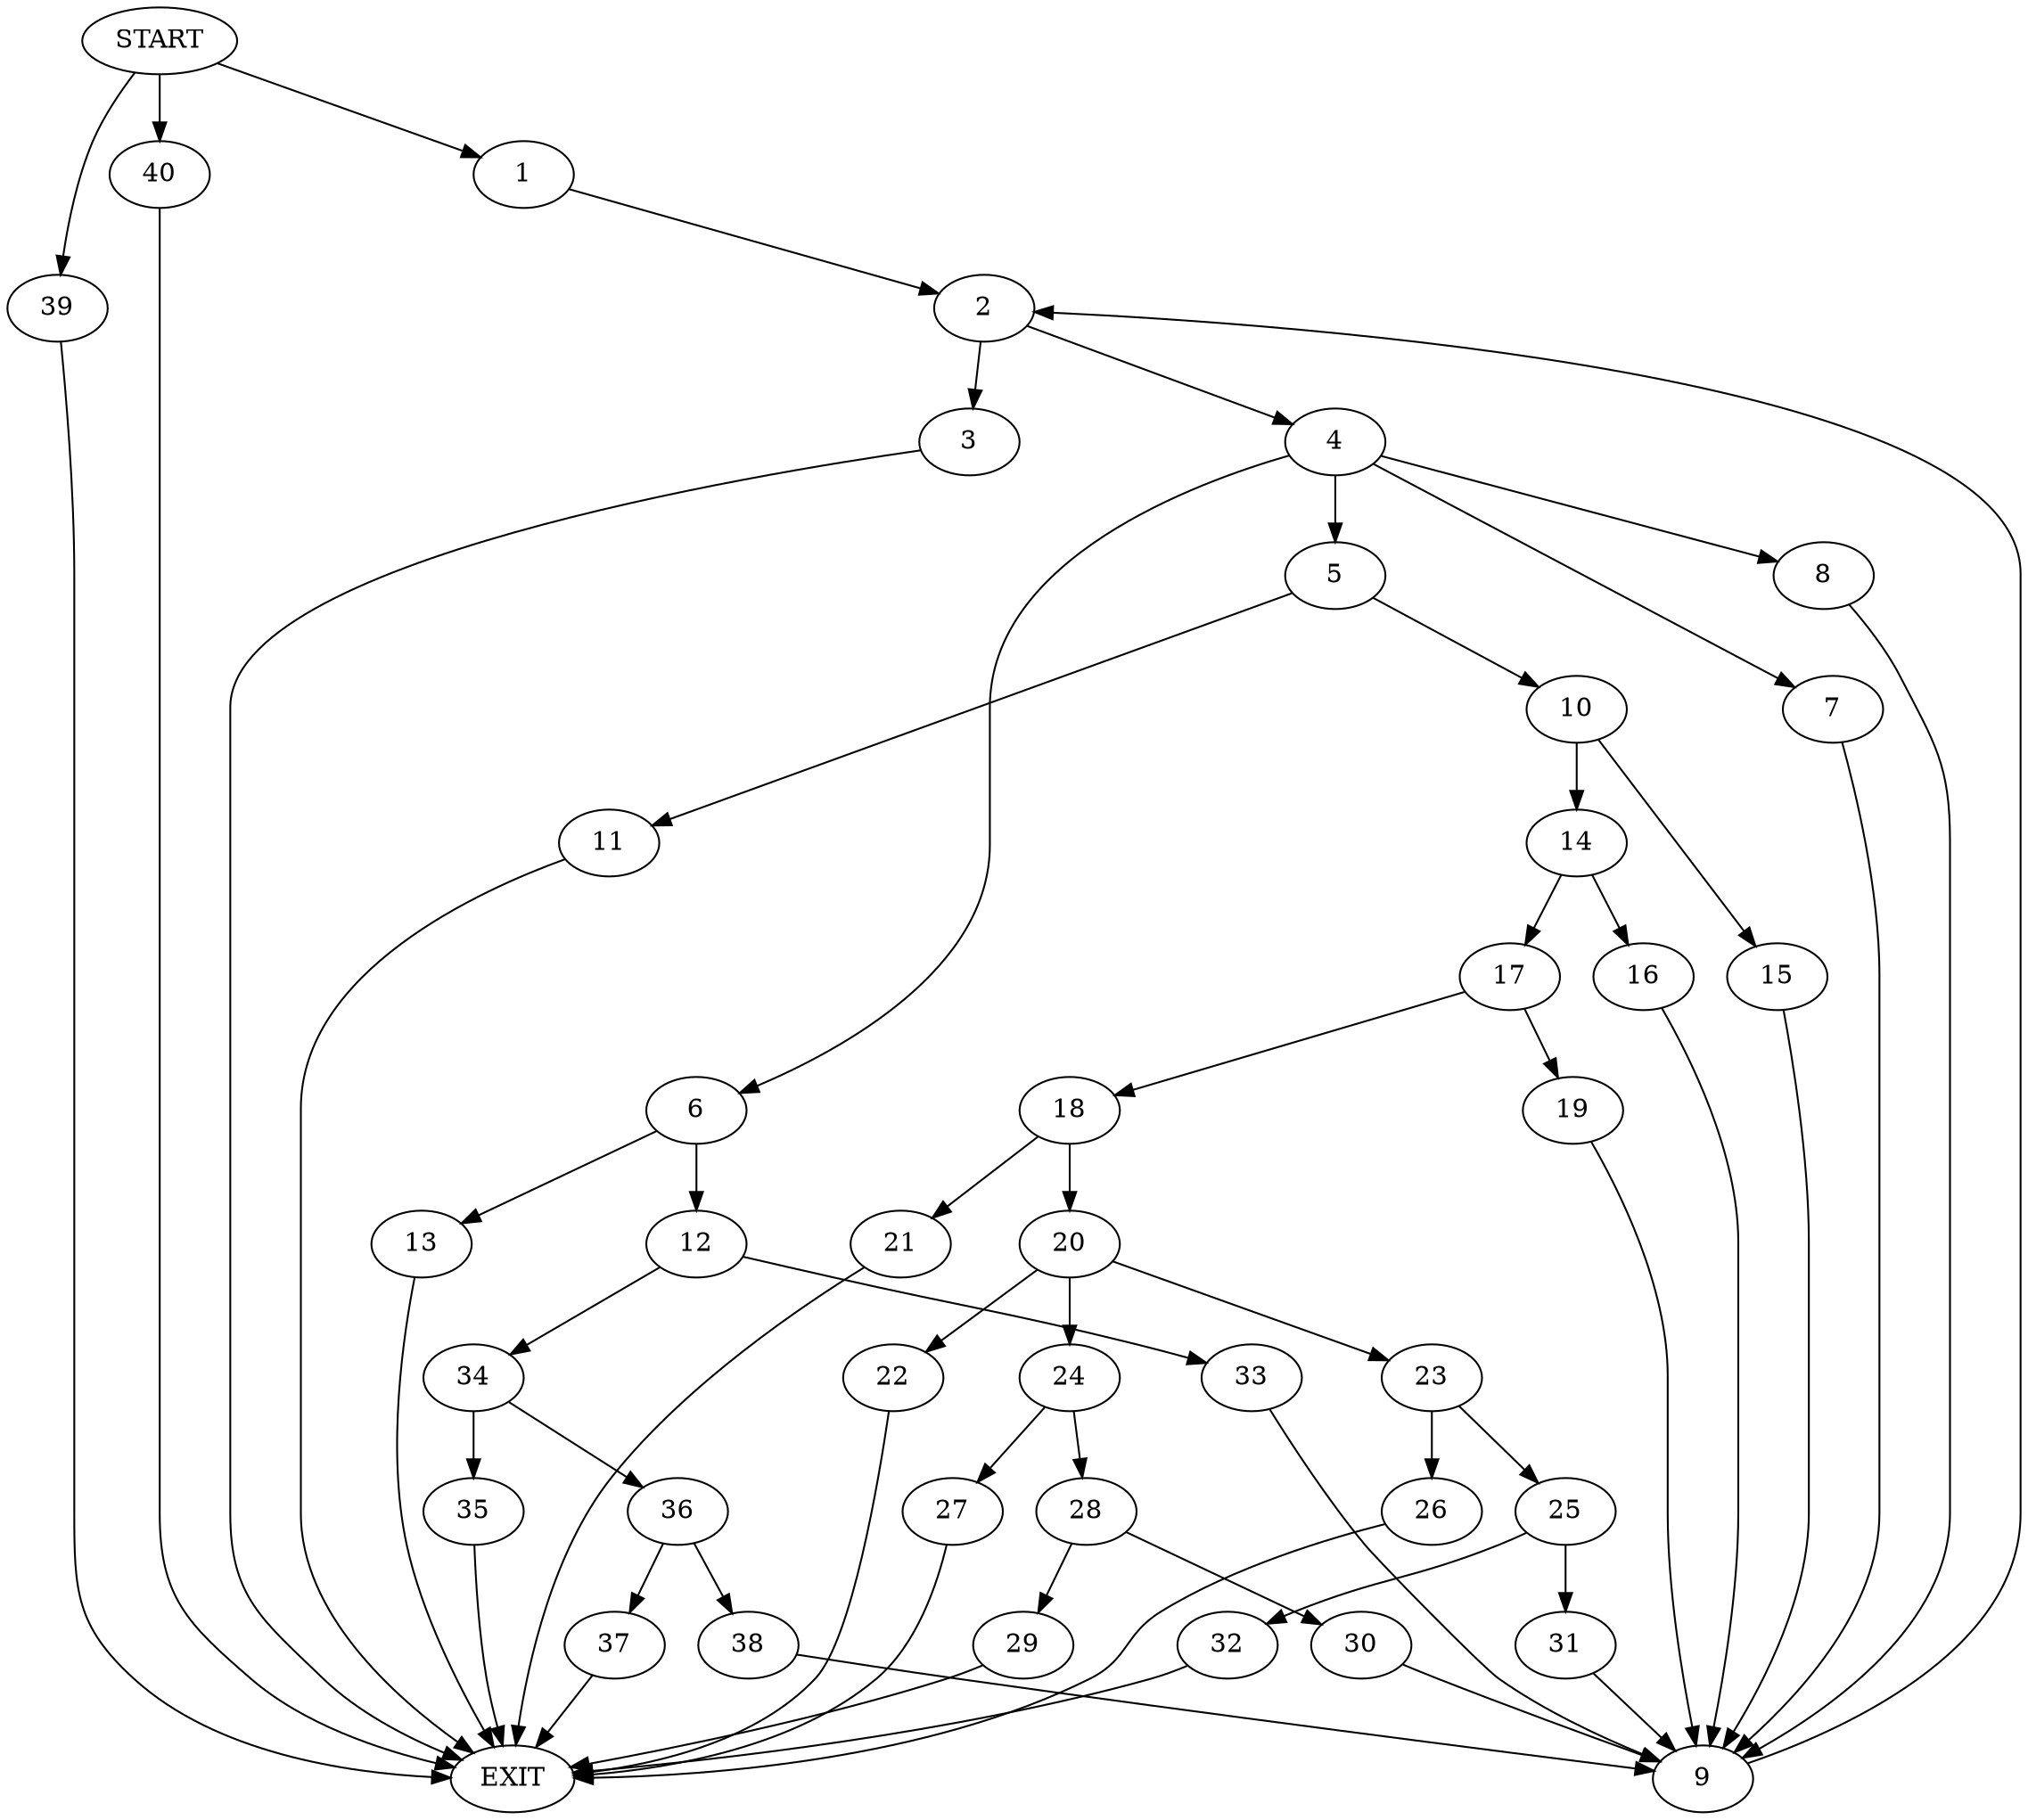 digraph {
0 [label="START"]
41 [label="EXIT"]
0 -> 1
1 -> 2
2 -> 3
2 -> 4
4 -> 5
4 -> 6
4 -> 7
4 -> 8
3 -> 41
8 -> 9
7 -> 9
5 -> 10
5 -> 11
6 -> 12
6 -> 13
9 -> 2
10 -> 14
10 -> 15
11 -> 41
15 -> 9
14 -> 16
14 -> 17
17 -> 18
17 -> 19
16 -> 9
18 -> 20
18 -> 21
19 -> 9
21 -> 41
20 -> 22
20 -> 23
20 -> 24
23 -> 25
23 -> 26
22 -> 41
24 -> 27
24 -> 28
27 -> 41
28 -> 29
28 -> 30
29 -> 41
30 -> 9
25 -> 31
25 -> 32
26 -> 41
32 -> 41
31 -> 9
13 -> 41
12 -> 33
12 -> 34
34 -> 35
34 -> 36
33 -> 9
36 -> 37
36 -> 38
35 -> 41
37 -> 41
38 -> 9
0 -> 39
39 -> 41
0 -> 40
40 -> 41
}
